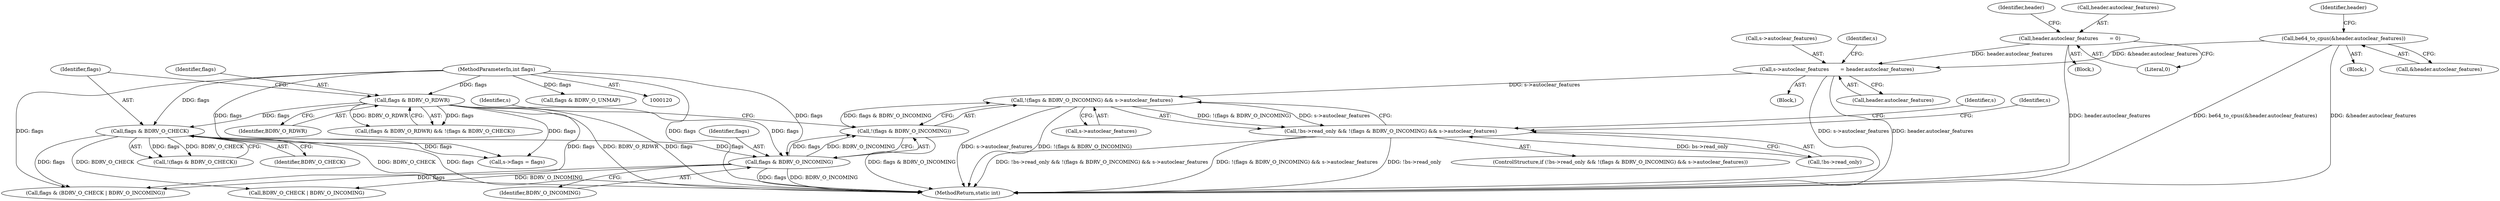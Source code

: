 digraph "0_qemu_6a83f8b5bec6f59e56cc49bd49e4c3f8f805d56f_0@pointer" {
"1001159" [label="(Call,!(flags & BDRV_O_INCOMING) && s->autoclear_features)"];
"1001160" [label="(Call,!(flags & BDRV_O_INCOMING))"];
"1001161" [label="(Call,flags & BDRV_O_INCOMING)"];
"1000123" [label="(MethodParameterIn,int flags)"];
"1000580" [label="(Call,flags & BDRV_O_RDWR)"];
"1000584" [label="(Call,flags & BDRV_O_CHECK)"];
"1000528" [label="(Call,s->autoclear_features       = header.autoclear_features)"];
"1000353" [label="(Call,header.autoclear_features       = 0)"];
"1000380" [label="(Call,be64_to_cpus(&header.autoclear_features))"];
"1001154" [label="(Call,!bs->read_only && !(flags & BDRV_O_INCOMING) && s->autoclear_features)"];
"1000353" [label="(Call,header.autoclear_features       = 0)"];
"1000388" [label="(Identifier,header)"];
"1001164" [label="(Call,s->autoclear_features)"];
"1000584" [label="(Call,flags & BDRV_O_CHECK)"];
"1000529" [label="(Call,s->autoclear_features)"];
"1000369" [label="(Block,)"];
"1000586" [label="(Identifier,BDRV_O_CHECK)"];
"1001163" [label="(Identifier,BDRV_O_INCOMING)"];
"1001196" [label="(Call,flags & (BDRV_O_CHECK | BDRV_O_INCOMING))"];
"1000581" [label="(Identifier,flags)"];
"1000585" [label="(Identifier,flags)"];
"1000381" [label="(Call,&header.autoclear_features)"];
"1000538" [label="(Identifier,s)"];
"1001191" [label="(Identifier,s)"];
"1000532" [label="(Call,header.autoclear_features)"];
"1000580" [label="(Call,flags & BDRV_O_RDWR)"];
"1001293" [label="(Call,flags & BDRV_O_UNMAP)"];
"1001159" [label="(Call,!(flags & BDRV_O_INCOMING) && s->autoclear_features)"];
"1001482" [label="(MethodReturn,static int)"];
"1001162" [label="(Identifier,flags)"];
"1000125" [label="(Block,)"];
"1001198" [label="(Call,BDRV_O_CHECK | BDRV_O_INCOMING)"];
"1001153" [label="(ControlStructure,if (!bs->read_only && !(flags & BDRV_O_INCOMING) && s->autoclear_features))"];
"1001170" [label="(Identifier,s)"];
"1000583" [label="(Call,!(flags & BDRV_O_CHECK))"];
"1000380" [label="(Call,be64_to_cpus(&header.autoclear_features))"];
"1001160" [label="(Call,!(flags & BDRV_O_INCOMING))"];
"1000528" [label="(Call,s->autoclear_features       = header.autoclear_features)"];
"1000582" [label="(Identifier,BDRV_O_RDWR)"];
"1000123" [label="(MethodParameterIn,int flags)"];
"1000579" [label="(Call,(flags & BDRV_O_RDWR) && !(flags & BDRV_O_CHECK))"];
"1001011" [label="(Call,s->flags = flags)"];
"1000354" [label="(Call,header.autoclear_features)"];
"1000342" [label="(Block,)"];
"1001154" [label="(Call,!bs->read_only && !(flags & BDRV_O_INCOMING) && s->autoclear_features)"];
"1001161" [label="(Call,flags & BDRV_O_INCOMING)"];
"1001165" [label="(Identifier,s)"];
"1000360" [label="(Identifier,header)"];
"1001155" [label="(Call,!bs->read_only)"];
"1000357" [label="(Literal,0)"];
"1001159" -> "1001154"  [label="AST: "];
"1001159" -> "1001160"  [label="CFG: "];
"1001159" -> "1001164"  [label="CFG: "];
"1001160" -> "1001159"  [label="AST: "];
"1001164" -> "1001159"  [label="AST: "];
"1001154" -> "1001159"  [label="CFG: "];
"1001159" -> "1001482"  [label="DDG: s->autoclear_features"];
"1001159" -> "1001482"  [label="DDG: !(flags & BDRV_O_INCOMING)"];
"1001159" -> "1001154"  [label="DDG: !(flags & BDRV_O_INCOMING)"];
"1001159" -> "1001154"  [label="DDG: s->autoclear_features"];
"1001160" -> "1001159"  [label="DDG: flags & BDRV_O_INCOMING"];
"1000528" -> "1001159"  [label="DDG: s->autoclear_features"];
"1001160" -> "1001161"  [label="CFG: "];
"1001161" -> "1001160"  [label="AST: "];
"1001165" -> "1001160"  [label="CFG: "];
"1001160" -> "1001482"  [label="DDG: flags & BDRV_O_INCOMING"];
"1001161" -> "1001160"  [label="DDG: flags"];
"1001161" -> "1001160"  [label="DDG: BDRV_O_INCOMING"];
"1001161" -> "1001163"  [label="CFG: "];
"1001162" -> "1001161"  [label="AST: "];
"1001163" -> "1001161"  [label="AST: "];
"1001161" -> "1001482"  [label="DDG: BDRV_O_INCOMING"];
"1001161" -> "1001482"  [label="DDG: flags"];
"1000123" -> "1001161"  [label="DDG: flags"];
"1000580" -> "1001161"  [label="DDG: flags"];
"1000584" -> "1001161"  [label="DDG: flags"];
"1001161" -> "1001196"  [label="DDG: flags"];
"1001161" -> "1001198"  [label="DDG: BDRV_O_INCOMING"];
"1000123" -> "1000120"  [label="AST: "];
"1000123" -> "1001482"  [label="DDG: flags"];
"1000123" -> "1000580"  [label="DDG: flags"];
"1000123" -> "1000584"  [label="DDG: flags"];
"1000123" -> "1001011"  [label="DDG: flags"];
"1000123" -> "1001196"  [label="DDG: flags"];
"1000123" -> "1001293"  [label="DDG: flags"];
"1000580" -> "1000579"  [label="AST: "];
"1000580" -> "1000582"  [label="CFG: "];
"1000581" -> "1000580"  [label="AST: "];
"1000582" -> "1000580"  [label="AST: "];
"1000585" -> "1000580"  [label="CFG: "];
"1000579" -> "1000580"  [label="CFG: "];
"1000580" -> "1001482"  [label="DDG: BDRV_O_RDWR"];
"1000580" -> "1001482"  [label="DDG: flags"];
"1000580" -> "1000579"  [label="DDG: flags"];
"1000580" -> "1000579"  [label="DDG: BDRV_O_RDWR"];
"1000580" -> "1000584"  [label="DDG: flags"];
"1000580" -> "1001011"  [label="DDG: flags"];
"1000580" -> "1001196"  [label="DDG: flags"];
"1000584" -> "1000583"  [label="AST: "];
"1000584" -> "1000586"  [label="CFG: "];
"1000585" -> "1000584"  [label="AST: "];
"1000586" -> "1000584"  [label="AST: "];
"1000583" -> "1000584"  [label="CFG: "];
"1000584" -> "1001482"  [label="DDG: BDRV_O_CHECK"];
"1000584" -> "1001482"  [label="DDG: flags"];
"1000584" -> "1000583"  [label="DDG: flags"];
"1000584" -> "1000583"  [label="DDG: BDRV_O_CHECK"];
"1000584" -> "1001011"  [label="DDG: flags"];
"1000584" -> "1001196"  [label="DDG: flags"];
"1000584" -> "1001198"  [label="DDG: BDRV_O_CHECK"];
"1000528" -> "1000125"  [label="AST: "];
"1000528" -> "1000532"  [label="CFG: "];
"1000529" -> "1000528"  [label="AST: "];
"1000532" -> "1000528"  [label="AST: "];
"1000538" -> "1000528"  [label="CFG: "];
"1000528" -> "1001482"  [label="DDG: s->autoclear_features"];
"1000528" -> "1001482"  [label="DDG: header.autoclear_features"];
"1000353" -> "1000528"  [label="DDG: header.autoclear_features"];
"1000380" -> "1000528"  [label="DDG: &header.autoclear_features"];
"1000353" -> "1000342"  [label="AST: "];
"1000353" -> "1000357"  [label="CFG: "];
"1000354" -> "1000353"  [label="AST: "];
"1000357" -> "1000353"  [label="AST: "];
"1000360" -> "1000353"  [label="CFG: "];
"1000353" -> "1001482"  [label="DDG: header.autoclear_features"];
"1000380" -> "1000369"  [label="AST: "];
"1000380" -> "1000381"  [label="CFG: "];
"1000381" -> "1000380"  [label="AST: "];
"1000388" -> "1000380"  [label="CFG: "];
"1000380" -> "1001482"  [label="DDG: be64_to_cpus(&header.autoclear_features)"];
"1000380" -> "1001482"  [label="DDG: &header.autoclear_features"];
"1001154" -> "1001153"  [label="AST: "];
"1001154" -> "1001155"  [label="CFG: "];
"1001155" -> "1001154"  [label="AST: "];
"1001170" -> "1001154"  [label="CFG: "];
"1001191" -> "1001154"  [label="CFG: "];
"1001154" -> "1001482"  [label="DDG: !bs->read_only"];
"1001154" -> "1001482"  [label="DDG: !bs->read_only && !(flags & BDRV_O_INCOMING) && s->autoclear_features"];
"1001154" -> "1001482"  [label="DDG: !(flags & BDRV_O_INCOMING) && s->autoclear_features"];
"1001155" -> "1001154"  [label="DDG: bs->read_only"];
}
